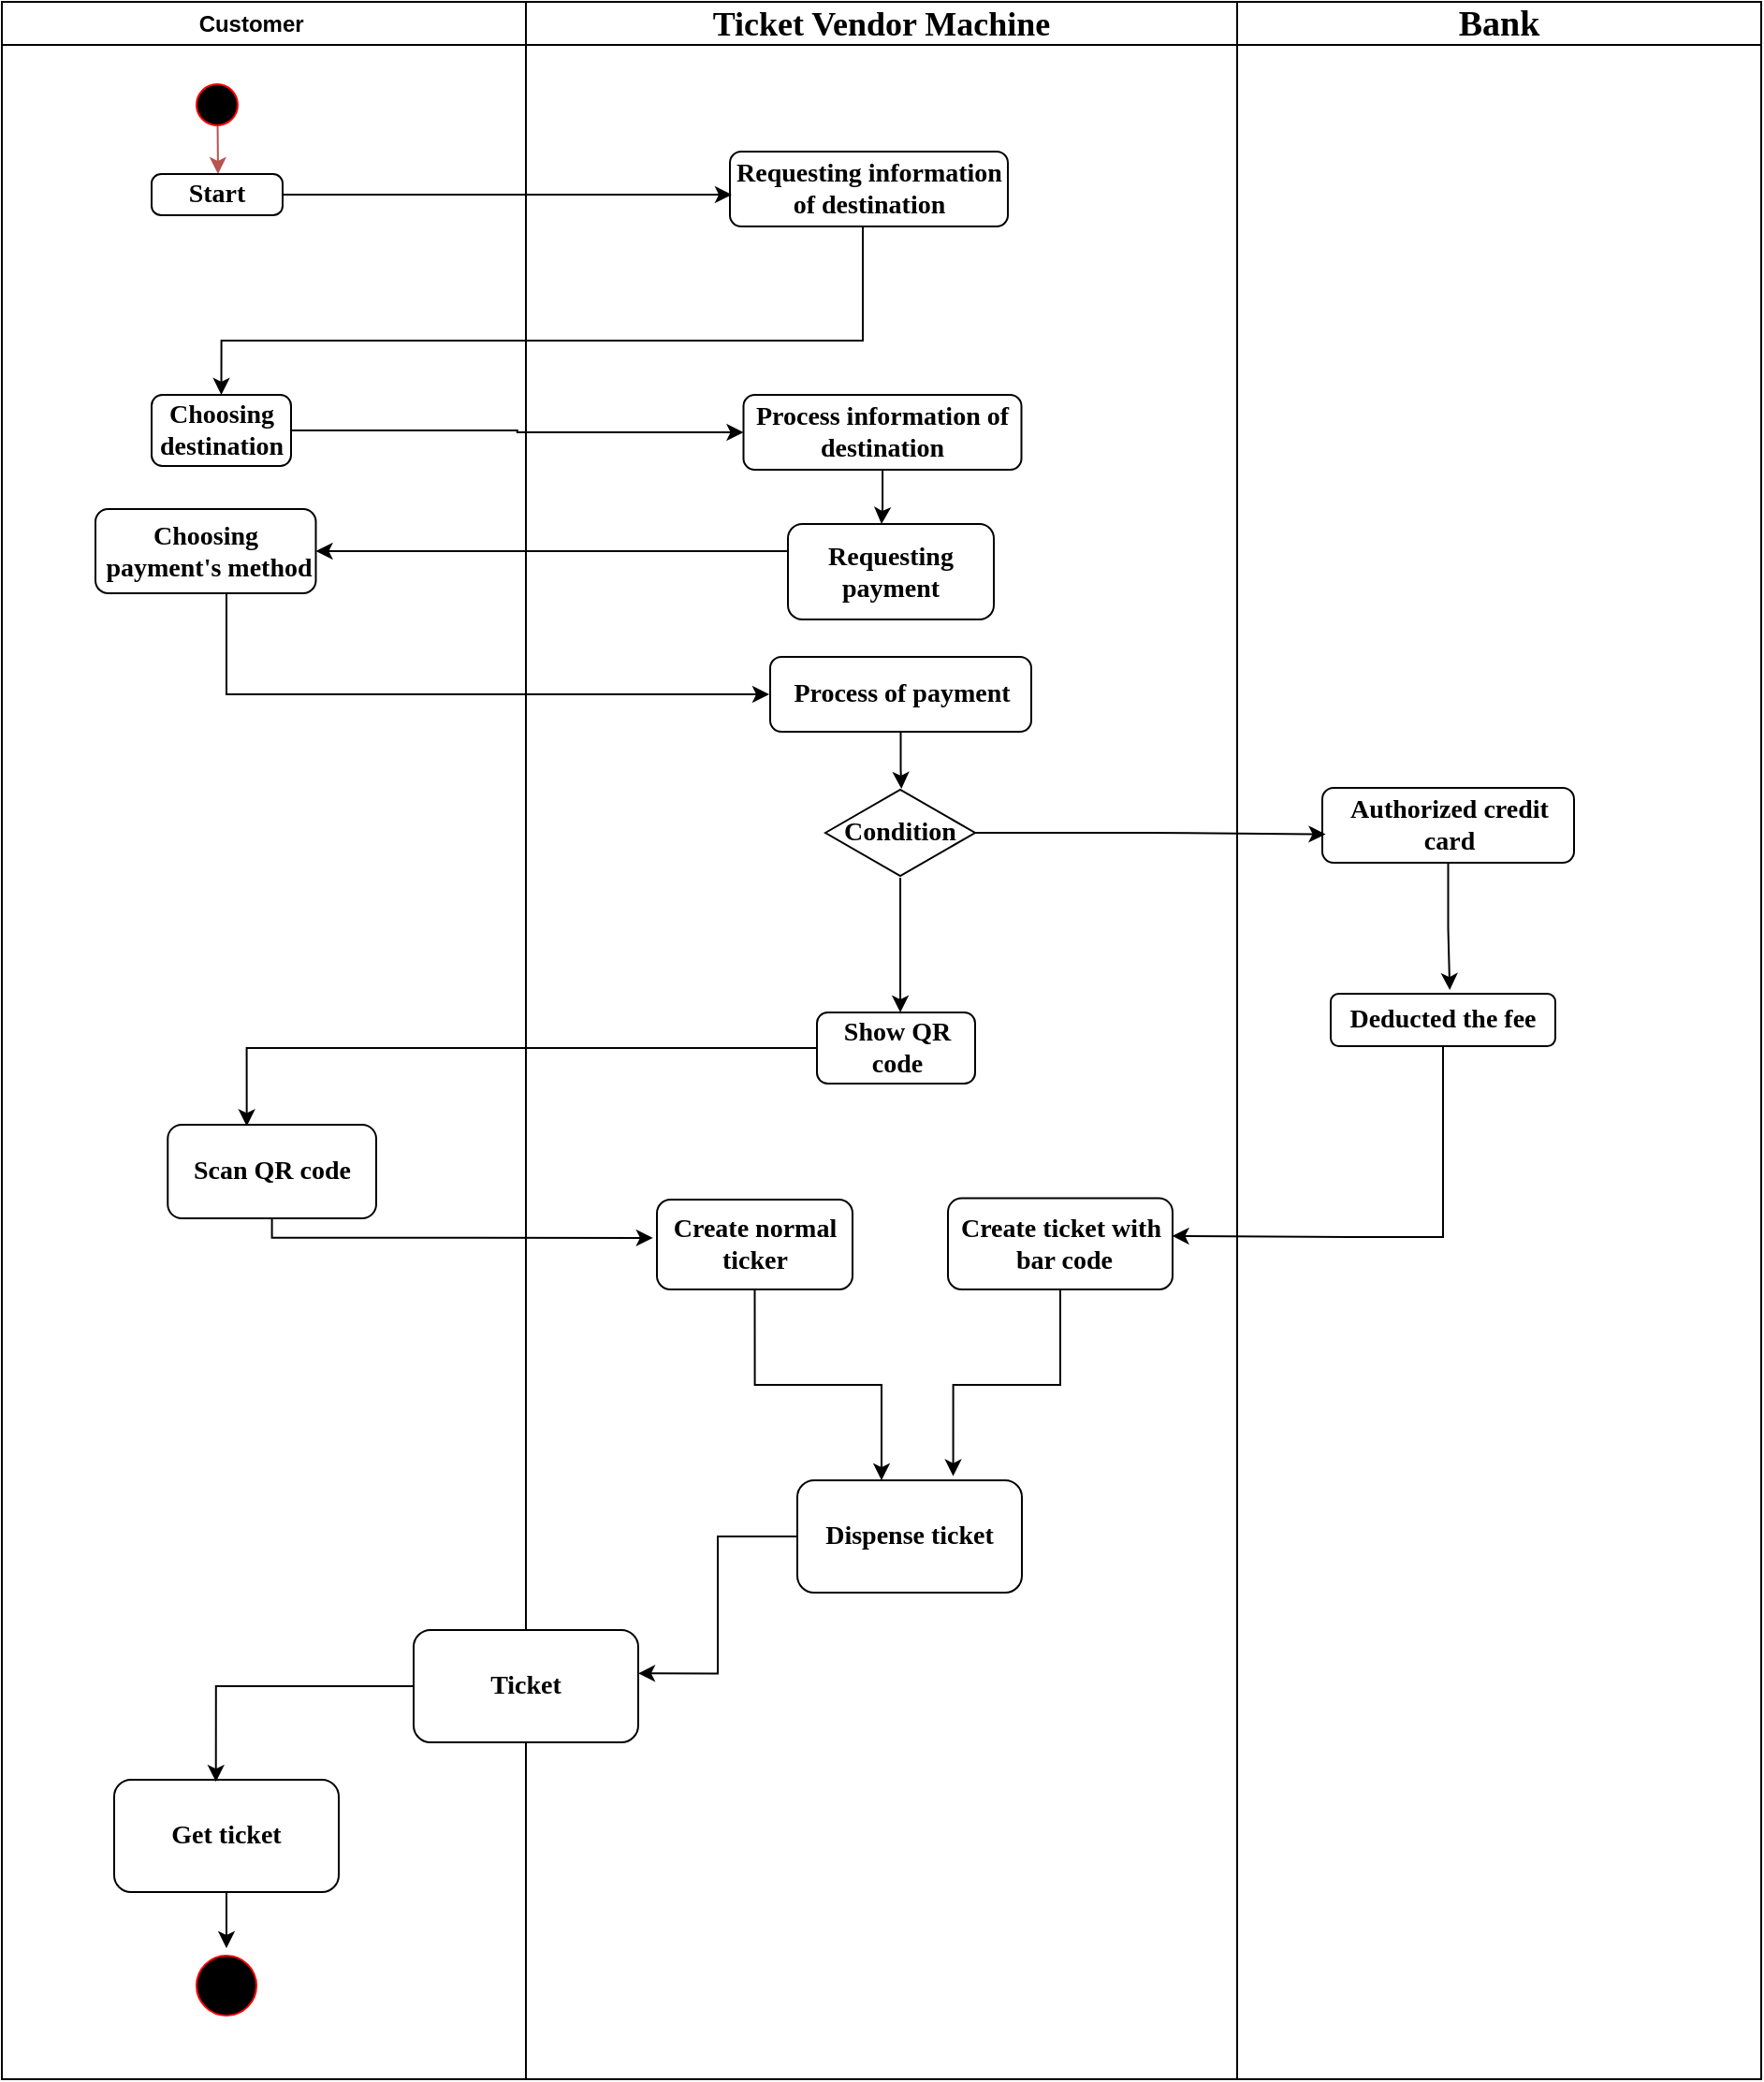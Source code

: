 <mxfile version="21.0.8" type="google"><diagram name="Page-1" id="e7e014a7-5840-1c2e-5031-d8a46d1fe8dd"><mxGraphModel grid="1" page="1" gridSize="10" guides="1" tooltips="1" connect="1" arrows="1" fold="1" pageScale="1" pageWidth="1169" pageHeight="826" background="none" math="0" shadow="0"><root><mxCell id="0"/><mxCell id="1" parent="0"/><mxCell id="2" value="Customer    " style="swimlane;whiteSpace=wrap" vertex="1" parent="1"><mxGeometry x="160" y="120" width="280" height="1110" as="geometry"/></mxCell><mxCell id="drGXPRIbcAYItiT0mhaf-42" style="edgeStyle=orthogonalEdgeStyle;rounded=0;orthogonalLoop=1;jettySize=auto;html=1;exitX=0.509;exitY=0.83;exitDx=0;exitDy=0;exitPerimeter=0;fillColor=#f8cecc;strokeColor=#b85450;fontSize=14;fontStyle=1" edge="1" parent="2" source="5"><mxGeometry relative="1" as="geometry"><mxPoint x="115.5" y="92" as="targetPoint"/></mxGeometry></mxCell><mxCell id="5" value="" style="ellipse;shape=startState;fillColor=#000000;strokeColor=#ff0000;fontSize=14;fontStyle=1" vertex="1" parent="2"><mxGeometry x="100" y="40" width="30" height="30" as="geometry"/></mxCell><mxCell id="drGXPRIbcAYItiT0mhaf-41" value="Start" style="rounded=1;whiteSpace=wrap;html=1;shadow=0;glass=0;sketch=0;strokeWidth=1;arcSize=23;fontFamily=Times New Roman;fontStyle=1;fontSize=14;" vertex="1" parent="2"><mxGeometry x="80" y="92" width="70" height="22" as="geometry"/></mxCell><mxCell id="drGXPRIbcAYItiT0mhaf-46" value="Choosing destination" style="rounded=1;whiteSpace=wrap;html=1;shadow=0;glass=0;sketch=0;strokeWidth=1;fontFamily=Times New Roman;fontSize=14;fontStyle=1" vertex="1" parent="2"><mxGeometry x="80" y="210" width="74.5" height="38" as="geometry"/></mxCell><mxCell id="drGXPRIbcAYItiT0mhaf-48" value="Choosing&lt;br style=&quot;font-size: 14px;&quot;&gt;&amp;nbsp;payment's method" style="rounded=1;whiteSpace=wrap;html=1;shadow=0;glass=0;sketch=0;strokeWidth=1;fontFamily=Times New Roman;fontSize=14;fontStyle=1" vertex="1" parent="2"><mxGeometry x="50" y="271" width="117.75" height="45" as="geometry"/></mxCell><mxCell id="drGXPRIbcAYItiT0mhaf-59" value="Scan QR code" style="rounded=1;whiteSpace=wrap;html=1;shadow=0;glass=0;sketch=0;strokeWidth=1;fontFamily=Times New Roman;fontSize=14;fontStyle=1" vertex="1" parent="2"><mxGeometry x="88.63" y="600" width="111.37" height="50" as="geometry"/></mxCell><mxCell id="drGXPRIbcAYItiT0mhaf-96" style="edgeStyle=orthogonalEdgeStyle;rounded=0;orthogonalLoop=1;jettySize=auto;html=1;fontFamily=Times New Roman;fontSize=14;fontStyle=1" edge="1" parent="2" source="drGXPRIbcAYItiT0mhaf-64" target="drGXPRIbcAYItiT0mhaf-65"><mxGeometry relative="1" as="geometry"/></mxCell><mxCell id="drGXPRIbcAYItiT0mhaf-64" value="Get ticket" style="rounded=1;whiteSpace=wrap;html=1;shadow=0;glass=0;sketch=0;strokeWidth=1;fontFamily=Times New Roman;fontSize=14;fontStyle=1" vertex="1" parent="2"><mxGeometry x="60" y="950" width="120" height="60" as="geometry"/></mxCell><mxCell id="drGXPRIbcAYItiT0mhaf-65" value="" style="ellipse;shape=startState;fillColor=#000000;strokeColor=#ff0000;fontSize=14;fontStyle=1" vertex="1" parent="2"><mxGeometry x="100" y="1040" width="40" height="40" as="geometry"/></mxCell><mxCell id="3" value="Ticket Vendor Machine" style="swimlane;whiteSpace=wrap;fontFamily=Times New Roman;fontSize=18;" vertex="1" parent="1"><mxGeometry x="440" y="120" width="380" height="1110" as="geometry"/></mxCell><mxCell id="drGXPRIbcAYItiT0mhaf-43" value="Requesting information of destination" style="rounded=1;whiteSpace=wrap;html=1;shadow=0;glass=0;sketch=0;strokeWidth=1;fontFamily=Times New Roman;fontSize=14;fontStyle=1" vertex="1" parent="3"><mxGeometry x="109" y="80" width="148.5" height="40" as="geometry"/></mxCell><mxCell id="drGXPRIbcAYItiT0mhaf-74" style="edgeStyle=orthogonalEdgeStyle;rounded=0;orthogonalLoop=1;jettySize=auto;html=1;fontFamily=Times New Roman;fontSize=14;fontStyle=1" edge="1" parent="3" source="drGXPRIbcAYItiT0mhaf-47" target="drGXPRIbcAYItiT0mhaf-49"><mxGeometry relative="1" as="geometry"><Array as="points"><mxPoint x="191" y="270"/><mxPoint x="190" y="270"/></Array></mxGeometry></mxCell><mxCell id="drGXPRIbcAYItiT0mhaf-47" value="Process information of destination" style="rounded=1;whiteSpace=wrap;html=1;shadow=0;glass=0;sketch=0;strokeWidth=1;fontFamily=Times New Roman;fontSize=14;fontStyle=1" vertex="1" parent="3"><mxGeometry x="116.25" y="210" width="148.5" height="40" as="geometry"/></mxCell><mxCell id="drGXPRIbcAYItiT0mhaf-49" value="Requesting payment" style="rounded=1;whiteSpace=wrap;html=1;shadow=0;glass=0;sketch=0;strokeWidth=1;fontFamily=Times New Roman;fontSize=14;fontStyle=1" vertex="1" parent="3"><mxGeometry x="140" y="279" width="110" height="51" as="geometry"/></mxCell><mxCell id="drGXPRIbcAYItiT0mhaf-80" style="edgeStyle=orthogonalEdgeStyle;rounded=0;orthogonalLoop=1;jettySize=auto;html=1;entryX=0.508;entryY=0.01;entryDx=0;entryDy=0;entryPerimeter=0;fontFamily=Times New Roman;fontSize=14;fontStyle=1" edge="1" parent="3" source="drGXPRIbcAYItiT0mhaf-50" target="drGXPRIbcAYItiT0mhaf-53"><mxGeometry relative="1" as="geometry"/></mxCell><mxCell id="drGXPRIbcAYItiT0mhaf-50" value="Process of payment" style="rounded=1;whiteSpace=wrap;html=1;shadow=0;glass=0;sketch=0;strokeWidth=1;fontFamily=Times New Roman;fontSize=14;fontStyle=1" vertex="1" parent="3"><mxGeometry x="130.5" y="350" width="139.5" height="40" as="geometry"/></mxCell><mxCell id="drGXPRIbcAYItiT0mhaf-84" style="edgeStyle=orthogonalEdgeStyle;rounded=0;orthogonalLoop=1;jettySize=auto;html=1;entryX=0.527;entryY=0;entryDx=0;entryDy=0;entryPerimeter=0;fontFamily=Times New Roman;fontSize=14;fontStyle=1" edge="1" parent="3" source="drGXPRIbcAYItiT0mhaf-53" target="drGXPRIbcAYItiT0mhaf-58"><mxGeometry relative="1" as="geometry"/></mxCell><mxCell id="drGXPRIbcAYItiT0mhaf-53" value="Condition" style="html=1;whiteSpace=wrap;aspect=fixed;shape=isoRectangle;rounded=1;shadow=0;glass=0;sketch=0;strokeWidth=1;fontFamily=Times New Roman;fontSize=14;fontStyle=1" vertex="1" parent="3"><mxGeometry x="160" y="420" width="80" height="48" as="geometry"/></mxCell><mxCell id="drGXPRIbcAYItiT0mhaf-93" style="edgeStyle=orthogonalEdgeStyle;rounded=0;orthogonalLoop=1;jettySize=auto;html=1;entryX=0.694;entryY=-0.037;entryDx=0;entryDy=0;entryPerimeter=0;fontFamily=Times New Roman;fontSize=14;fontStyle=1" edge="1" parent="3" source="drGXPRIbcAYItiT0mhaf-57" target="drGXPRIbcAYItiT0mhaf-62"><mxGeometry relative="1" as="geometry"/></mxCell><mxCell id="drGXPRIbcAYItiT0mhaf-57" value="Create ticket with&lt;br style=&quot;font-size: 14px;&quot;&gt;&amp;nbsp;bar code" style="rounded=1;whiteSpace=wrap;html=1;shadow=0;glass=0;sketch=0;strokeWidth=1;fontFamily=Times New Roman;fontSize=14;fontStyle=1" vertex="1" parent="3"><mxGeometry x="225.5" y="639.3" width="120" height="48.7" as="geometry"/></mxCell><mxCell id="drGXPRIbcAYItiT0mhaf-58" value="Show QR code" style="rounded=1;whiteSpace=wrap;html=1;shadow=0;glass=0;sketch=0;strokeWidth=1;fontFamily=Times New Roman;fontSize=14;fontStyle=1" vertex="1" parent="3"><mxGeometry x="155.5" y="540" width="84.5" height="38" as="geometry"/></mxCell><mxCell id="drGXPRIbcAYItiT0mhaf-92" style="edgeStyle=orthogonalEdgeStyle;rounded=0;orthogonalLoop=1;jettySize=auto;html=1;exitX=0.5;exitY=1;exitDx=0;exitDy=0;entryX=0.375;entryY=0;entryDx=0;entryDy=0;entryPerimeter=0;fontFamily=Times New Roman;fontSize=14;fontStyle=1" edge="1" parent="3" source="drGXPRIbcAYItiT0mhaf-60" target="drGXPRIbcAYItiT0mhaf-62"><mxGeometry relative="1" as="geometry"/></mxCell><mxCell id="drGXPRIbcAYItiT0mhaf-60" value="Create normal ticker" style="rounded=1;whiteSpace=wrap;html=1;shadow=0;glass=0;sketch=0;strokeWidth=1;fontFamily=Times New Roman;fontSize=14;fontStyle=1" vertex="1" parent="3"><mxGeometry x="70" y="640" width="104.5" height="48" as="geometry"/></mxCell><mxCell id="drGXPRIbcAYItiT0mhaf-62" value="Dispense ticket" style="rounded=1;whiteSpace=wrap;html=1;shadow=0;glass=0;sketch=0;strokeWidth=1;fontFamily=Times New Roman;fontSize=14;fontStyle=1" vertex="1" parent="3"><mxGeometry x="145" y="790" width="120" height="60" as="geometry"/></mxCell><mxCell id="drGXPRIbcAYItiT0mhaf-63" value="Ticket" style="rounded=1;whiteSpace=wrap;html=1;shadow=0;glass=0;sketch=0;strokeWidth=1;fontFamily=Times New Roman;fontSize=14;fontStyle=1" vertex="1" parent="3"><mxGeometry x="-60.0" y="870" width="120" height="60" as="geometry"/></mxCell><mxCell id="drGXPRIbcAYItiT0mhaf-94" style="edgeStyle=orthogonalEdgeStyle;rounded=0;orthogonalLoop=1;jettySize=auto;html=1;fontFamily=Times New Roman;entryX=1;entryY=0.386;entryDx=0;entryDy=0;entryPerimeter=0;fontSize=14;fontStyle=1" edge="1" parent="3" source="drGXPRIbcAYItiT0mhaf-62" target="drGXPRIbcAYItiT0mhaf-63"><mxGeometry relative="1" as="geometry"><mxPoint x="205" y="900.0" as="targetPoint"/></mxGeometry></mxCell><mxCell id="4" value="Bank" style="swimlane;whiteSpace=wrap;fontFamily=Times New Roman;fontSize=19;" vertex="1" parent="1"><mxGeometry x="820" y="120" width="280" height="1110" as="geometry"/></mxCell><mxCell id="drGXPRIbcAYItiT0mhaf-88" style="edgeStyle=orthogonalEdgeStyle;rounded=0;orthogonalLoop=1;jettySize=auto;html=1;entryX=0.53;entryY=-0.071;entryDx=0;entryDy=0;entryPerimeter=0;fontFamily=Times New Roman;fontSize=14;fontStyle=1" edge="1" parent="4" source="drGXPRIbcAYItiT0mhaf-55" target="drGXPRIbcAYItiT0mhaf-56"><mxGeometry relative="1" as="geometry"/></mxCell><mxCell id="drGXPRIbcAYItiT0mhaf-55" value="Authorized credit card" style="rounded=1;whiteSpace=wrap;html=1;shadow=0;glass=0;sketch=0;strokeWidth=1;fontFamily=Times New Roman;fontSize=14;fontStyle=1" vertex="1" parent="4"><mxGeometry x="45.5" y="420" width="134.5" height="40" as="geometry"/></mxCell><mxCell id="drGXPRIbcAYItiT0mhaf-56" value="Deducted the fee" style="rounded=1;whiteSpace=wrap;html=1;shadow=0;glass=0;sketch=0;strokeWidth=1;fontFamily=Times New Roman;fontSize=14;fontStyle=1" vertex="1" parent="4"><mxGeometry x="50" y="530" width="120" height="28" as="geometry"/></mxCell><mxCell id="drGXPRIbcAYItiT0mhaf-67" style="edgeStyle=orthogonalEdgeStyle;rounded=0;orthogonalLoop=1;jettySize=auto;html=1;fontFamily=Times New Roman;fontSize=14;fontStyle=1" edge="1" parent="1" source="drGXPRIbcAYItiT0mhaf-41"><mxGeometry relative="1" as="geometry"><mxPoint x="550" y="223.0" as="targetPoint"/></mxGeometry></mxCell><mxCell id="drGXPRIbcAYItiT0mhaf-69" style="edgeStyle=orthogonalEdgeStyle;rounded=0;orthogonalLoop=1;jettySize=auto;html=1;fontFamily=Times New Roman;entryX=0.5;entryY=0;entryDx=0;entryDy=0;fontSize=14;fontStyle=1" edge="1" parent="1" source="drGXPRIbcAYItiT0mhaf-43" target="drGXPRIbcAYItiT0mhaf-46"><mxGeometry relative="1" as="geometry"><mxPoint x="370" y="300" as="targetPoint"/><Array as="points"><mxPoint x="620" y="301"/><mxPoint x="277" y="301"/></Array></mxGeometry></mxCell><mxCell id="drGXPRIbcAYItiT0mhaf-70" style="edgeStyle=orthogonalEdgeStyle;rounded=0;orthogonalLoop=1;jettySize=auto;html=1;entryX=0;entryY=0.5;entryDx=0;entryDy=0;fontFamily=Times New Roman;fontSize=14;fontStyle=1" edge="1" parent="1" source="drGXPRIbcAYItiT0mhaf-46" target="drGXPRIbcAYItiT0mhaf-47"><mxGeometry relative="1" as="geometry"/></mxCell><mxCell id="drGXPRIbcAYItiT0mhaf-76" style="edgeStyle=orthogonalEdgeStyle;rounded=0;orthogonalLoop=1;jettySize=auto;html=1;entryX=1;entryY=0.5;entryDx=0;entryDy=0;fontFamily=Times New Roman;fontSize=14;fontStyle=1" edge="1" parent="1" source="drGXPRIbcAYItiT0mhaf-49" target="drGXPRIbcAYItiT0mhaf-48"><mxGeometry relative="1" as="geometry"><Array as="points"><mxPoint x="454" y="414"/></Array></mxGeometry></mxCell><mxCell id="drGXPRIbcAYItiT0mhaf-77" style="edgeStyle=orthogonalEdgeStyle;rounded=0;orthogonalLoop=1;jettySize=auto;html=1;fontFamily=Times New Roman;fontSize=14;fontStyle=1" edge="1" parent="1" source="drGXPRIbcAYItiT0mhaf-48"><mxGeometry relative="1" as="geometry"><mxPoint x="570" y="490" as="targetPoint"/><Array as="points"><mxPoint x="280" y="470"/><mxPoint x="280" y="470"/></Array></mxGeometry></mxCell><mxCell id="drGXPRIbcAYItiT0mhaf-86" style="edgeStyle=orthogonalEdgeStyle;rounded=0;orthogonalLoop=1;jettySize=auto;html=1;entryX=0.013;entryY=0.619;entryDx=0;entryDy=0;entryPerimeter=0;fontFamily=Times New Roman;fontSize=14;fontStyle=1" edge="1" parent="1" source="drGXPRIbcAYItiT0mhaf-53" target="drGXPRIbcAYItiT0mhaf-55"><mxGeometry relative="1" as="geometry"/></mxCell><mxCell id="drGXPRIbcAYItiT0mhaf-89" style="edgeStyle=orthogonalEdgeStyle;rounded=0;orthogonalLoop=1;jettySize=auto;html=1;fontFamily=Times New Roman;entryX=0.379;entryY=0.015;entryDx=0;entryDy=0;entryPerimeter=0;fontSize=14;fontStyle=1" edge="1" parent="1" source="drGXPRIbcAYItiT0mhaf-58" target="drGXPRIbcAYItiT0mhaf-59"><mxGeometry relative="1" as="geometry"><mxPoint x="290.0" y="679" as="targetPoint"/></mxGeometry></mxCell><mxCell id="drGXPRIbcAYItiT0mhaf-90" style="edgeStyle=orthogonalEdgeStyle;rounded=0;orthogonalLoop=1;jettySize=auto;html=1;fontFamily=Times New Roman;entryX=-0.02;entryY=0.426;entryDx=0;entryDy=0;entryPerimeter=0;fontSize=14;fontStyle=1" edge="1" parent="1" source="drGXPRIbcAYItiT0mhaf-59" target="drGXPRIbcAYItiT0mhaf-60"><mxGeometry relative="1" as="geometry"><mxPoint x="470" y="780" as="targetPoint"/><Array as="points"><mxPoint x="304" y="780"/></Array></mxGeometry></mxCell><mxCell id="drGXPRIbcAYItiT0mhaf-91" style="edgeStyle=orthogonalEdgeStyle;rounded=0;orthogonalLoop=1;jettySize=auto;html=1;fontFamily=Times New Roman;entryX=0.998;entryY=0.413;entryDx=0;entryDy=0;entryPerimeter=0;fontSize=14;fontStyle=1" edge="1" parent="1" source="drGXPRIbcAYItiT0mhaf-56" target="drGXPRIbcAYItiT0mhaf-57"><mxGeometry relative="1" as="geometry"><mxPoint x="880" y="790" as="targetPoint"/><Array as="points"><mxPoint x="930" y="780"/><mxPoint x="880" y="780"/></Array></mxGeometry></mxCell><mxCell id="drGXPRIbcAYItiT0mhaf-95" style="edgeStyle=orthogonalEdgeStyle;rounded=0;orthogonalLoop=1;jettySize=auto;html=1;entryX=0.453;entryY=0.018;entryDx=0;entryDy=0;entryPerimeter=0;fontFamily=Times New Roman;fontSize=14;fontStyle=1" edge="1" parent="1" source="drGXPRIbcAYItiT0mhaf-63" target="drGXPRIbcAYItiT0mhaf-64"><mxGeometry relative="1" as="geometry"/></mxCell></root></mxGraphModel></diagram></mxfile>